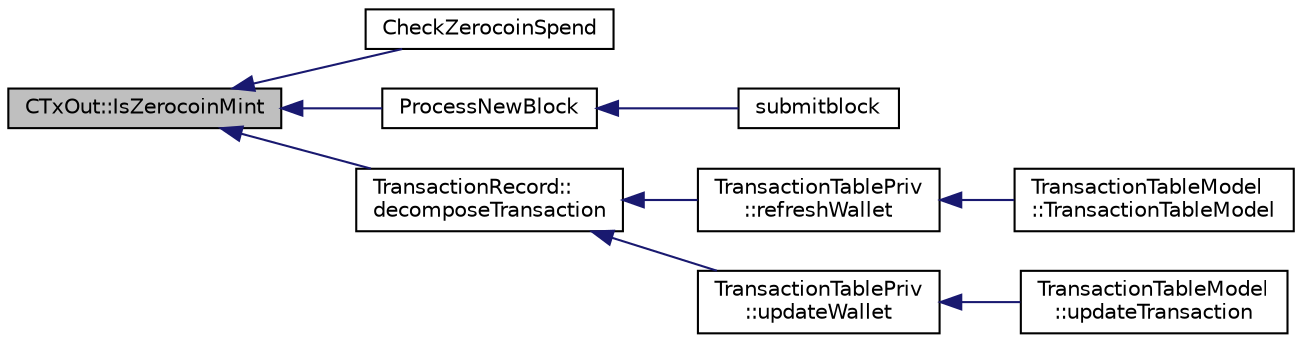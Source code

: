 digraph "CTxOut::IsZerocoinMint"
{
  edge [fontname="Helvetica",fontsize="10",labelfontname="Helvetica",labelfontsize="10"];
  node [fontname="Helvetica",fontsize="10",shape=record];
  rankdir="LR";
  Node58 [label="CTxOut::IsZerocoinMint",height=0.2,width=0.4,color="black", fillcolor="grey75", style="filled", fontcolor="black"];
  Node58 -> Node59 [dir="back",color="midnightblue",fontsize="10",style="solid",fontname="Helvetica"];
  Node59 [label="CheckZerocoinSpend",height=0.2,width=0.4,color="black", fillcolor="white", style="filled",URL="$main_8h.html#a807779481cfbaf0337e497e0c2644b1c"];
  Node58 -> Node60 [dir="back",color="midnightblue",fontsize="10",style="solid",fontname="Helvetica"];
  Node60 [label="ProcessNewBlock",height=0.2,width=0.4,color="black", fillcolor="white", style="filled",URL="$main_8h.html#abb32e71aca0c6a769d419194ada13851",tooltip="Process an incoming block. "];
  Node60 -> Node61 [dir="back",color="midnightblue",fontsize="10",style="solid",fontname="Helvetica"];
  Node61 [label="submitblock",height=0.2,width=0.4,color="black", fillcolor="white", style="filled",URL="$rpcmining_8cpp.html#a6fc1aa077add8cb1c74207056616134d"];
  Node58 -> Node62 [dir="back",color="midnightblue",fontsize="10",style="solid",fontname="Helvetica"];
  Node62 [label="TransactionRecord::\ldecomposeTransaction",height=0.2,width=0.4,color="black", fillcolor="white", style="filled",URL="$class_transaction_record.html#a9f5db4465fa5fdcc3f9af525096bcdb9"];
  Node62 -> Node63 [dir="back",color="midnightblue",fontsize="10",style="solid",fontname="Helvetica"];
  Node63 [label="TransactionTablePriv\l::refreshWallet",height=0.2,width=0.4,color="black", fillcolor="white", style="filled",URL="$class_transaction_table_priv.html#a1f81da5d7cfb2aac03a5e18e6bc91792"];
  Node63 -> Node64 [dir="back",color="midnightblue",fontsize="10",style="solid",fontname="Helvetica"];
  Node64 [label="TransactionTableModel\l::TransactionTableModel",height=0.2,width=0.4,color="black", fillcolor="white", style="filled",URL="$class_transaction_table_model.html#a6c10b7cab9804eee6df9e049a978dc62"];
  Node62 -> Node65 [dir="back",color="midnightblue",fontsize="10",style="solid",fontname="Helvetica"];
  Node65 [label="TransactionTablePriv\l::updateWallet",height=0.2,width=0.4,color="black", fillcolor="white", style="filled",URL="$class_transaction_table_priv.html#a5a8454ce91251c4d9eb927bf2850745c"];
  Node65 -> Node66 [dir="back",color="midnightblue",fontsize="10",style="solid",fontname="Helvetica"];
  Node66 [label="TransactionTableModel\l::updateTransaction",height=0.2,width=0.4,color="black", fillcolor="white", style="filled",URL="$class_transaction_table_model.html#a8de43b3c7ba0612304906eb5a2f51a06"];
}
